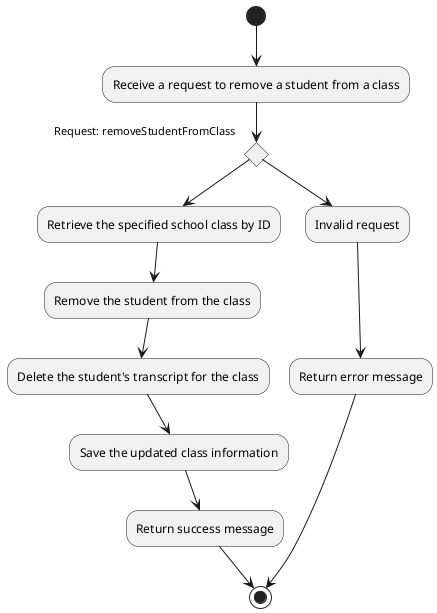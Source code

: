 @startuml

(*) --> "Receive a request to remove a student from a class"

if "Request: removeStudentFromClass" then
    --> "Retrieve the specified school class by ID"
    --> "Remove the student from the class"
    --> "Delete the student's transcript for the class"
    --> "Save the updated class information"
    --> "Return success message"
    --> (*)
else
    --> "Invalid request"
    --> "Return error message"
    --> (*)
endif

@enduml
